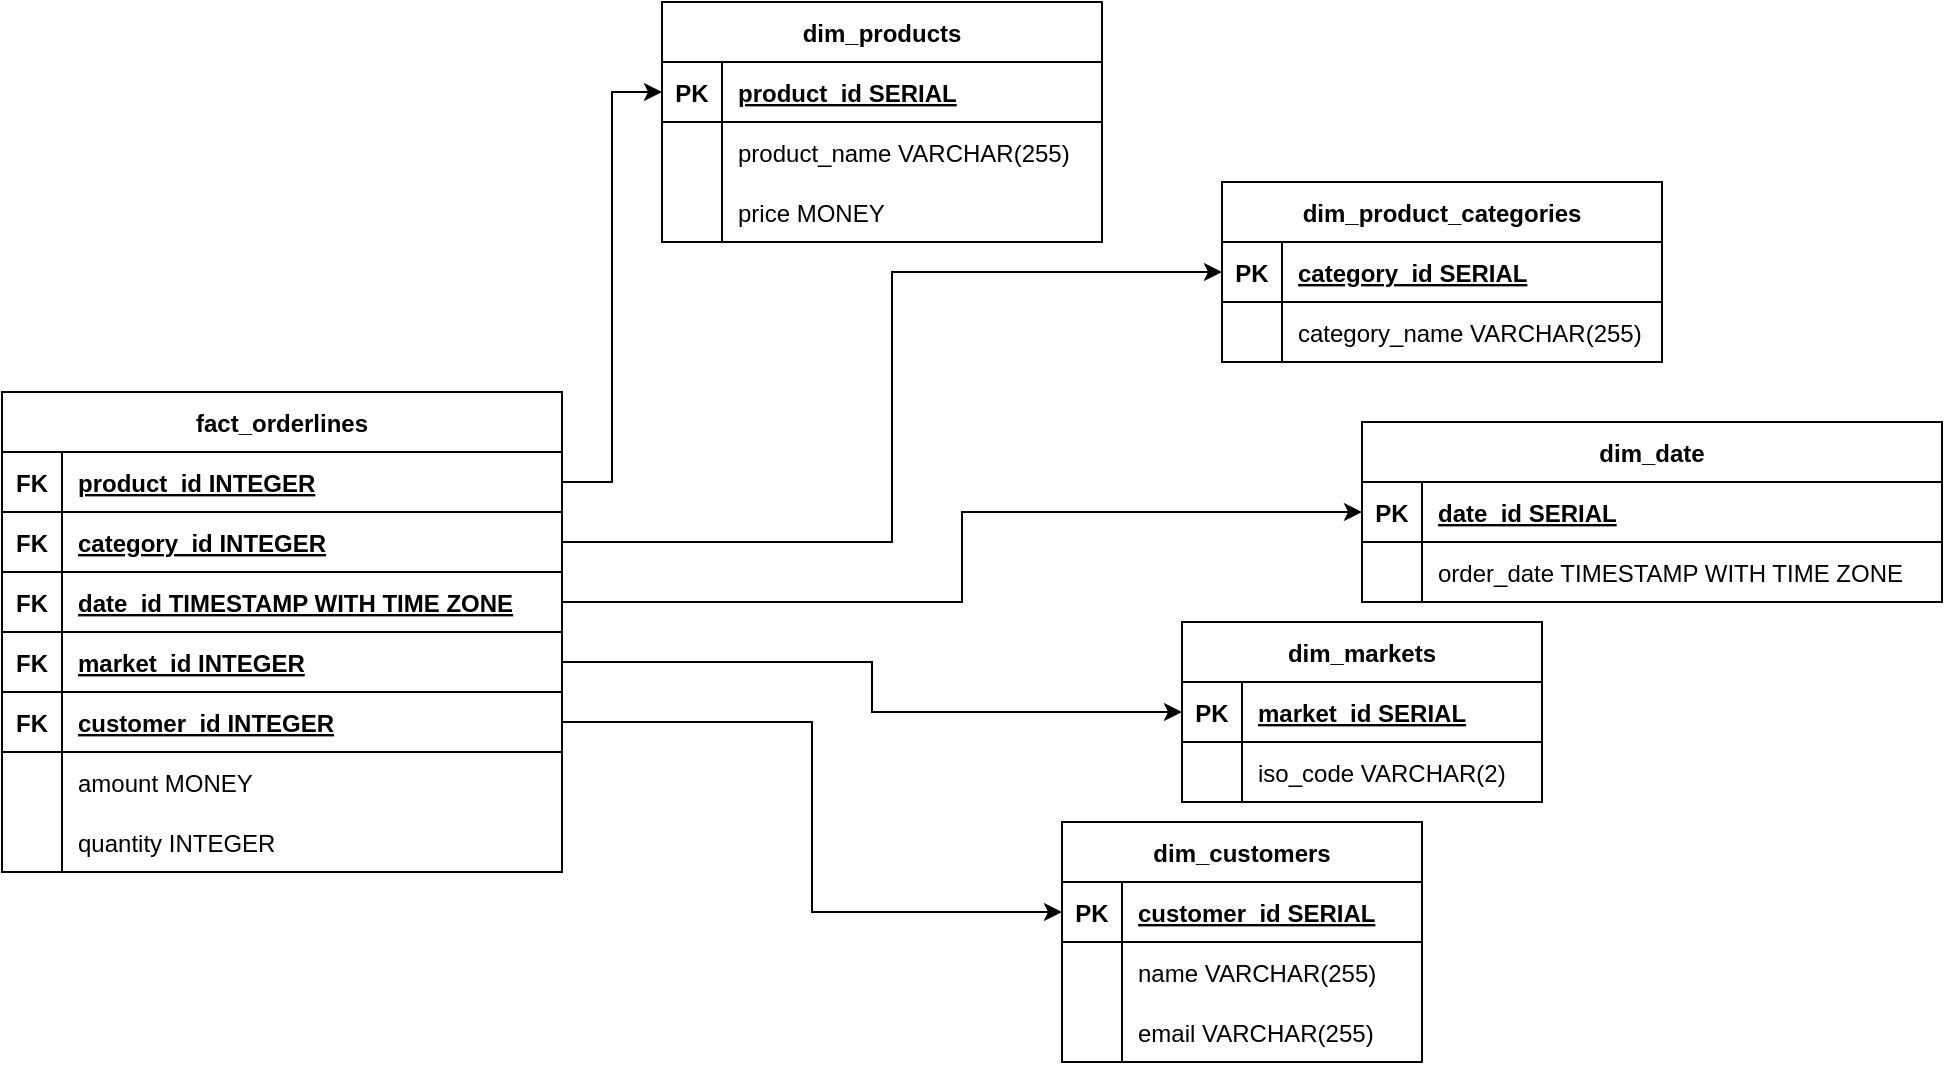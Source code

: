 <mxfile version="23.1.4" type="device">
  <diagram id="XZgbwGNa7oJnOQkx7R82" name="Page-1">
    <mxGraphModel dx="1893" dy="412" grid="1" gridSize="10" guides="1" tooltips="1" connect="1" arrows="1" fold="1" page="1" pageScale="1" pageWidth="1100" pageHeight="850" math="0" shadow="0">
      <root>
        <mxCell id="0" />
        <mxCell id="1" parent="0" />
        <mxCell id="pxrLNf_T3DCZ3p7mx5f7-1" value="fact_orderlines" style="shape=table;startSize=30;container=1;collapsible=1;childLayout=tableLayout;fixedRows=1;rowLines=0;fontStyle=1;align=center;resizeLast=1;" parent="1" vertex="1">
          <mxGeometry x="-1070" y="385" width="280" height="240" as="geometry" />
        </mxCell>
        <mxCell id="pxrLNf_T3DCZ3p7mx5f7-96" style="shape=tableRow;horizontal=0;startSize=0;swimlaneHead=0;swimlaneBody=0;fillColor=none;collapsible=0;dropTarget=0;points=[[0,0.5],[1,0.5]];portConstraint=eastwest;strokeColor=inherit;top=0;left=0;right=0;bottom=1;" parent="pxrLNf_T3DCZ3p7mx5f7-1" vertex="1">
          <mxGeometry y="30" width="280" height="30" as="geometry" />
        </mxCell>
        <mxCell id="pxrLNf_T3DCZ3p7mx5f7-97" value="FK" style="shape=partialRectangle;overflow=hidden;connectable=0;fillColor=none;strokeColor=inherit;top=0;left=0;bottom=0;right=0;fontStyle=1;" parent="pxrLNf_T3DCZ3p7mx5f7-96" vertex="1">
          <mxGeometry width="30" height="30" as="geometry">
            <mxRectangle width="30" height="30" as="alternateBounds" />
          </mxGeometry>
        </mxCell>
        <mxCell id="pxrLNf_T3DCZ3p7mx5f7-98" value="product_id INTEGER" style="shape=partialRectangle;overflow=hidden;connectable=0;fillColor=none;align=left;strokeColor=inherit;top=0;left=0;bottom=0;right=0;spacingLeft=6;fontStyle=5;" parent="pxrLNf_T3DCZ3p7mx5f7-96" vertex="1">
          <mxGeometry x="30" width="250" height="30" as="geometry">
            <mxRectangle width="250" height="30" as="alternateBounds" />
          </mxGeometry>
        </mxCell>
        <mxCell id="pxrLNf_T3DCZ3p7mx5f7-104" style="shape=tableRow;horizontal=0;startSize=0;swimlaneHead=0;swimlaneBody=0;fillColor=none;collapsible=0;dropTarget=0;points=[[0,0.5],[1,0.5]];portConstraint=eastwest;strokeColor=inherit;top=0;left=0;right=0;bottom=1;" parent="pxrLNf_T3DCZ3p7mx5f7-1" vertex="1">
          <mxGeometry y="60" width="280" height="30" as="geometry" />
        </mxCell>
        <mxCell id="pxrLNf_T3DCZ3p7mx5f7-105" value="FK" style="shape=partialRectangle;overflow=hidden;connectable=0;fillColor=none;strokeColor=inherit;top=0;left=0;bottom=0;right=0;fontStyle=1;" parent="pxrLNf_T3DCZ3p7mx5f7-104" vertex="1">
          <mxGeometry width="30" height="30" as="geometry">
            <mxRectangle width="30" height="30" as="alternateBounds" />
          </mxGeometry>
        </mxCell>
        <mxCell id="pxrLNf_T3DCZ3p7mx5f7-106" value="category_id INTEGER" style="shape=partialRectangle;overflow=hidden;connectable=0;fillColor=none;align=left;strokeColor=inherit;top=0;left=0;bottom=0;right=0;spacingLeft=6;fontStyle=5;" parent="pxrLNf_T3DCZ3p7mx5f7-104" vertex="1">
          <mxGeometry x="30" width="250" height="30" as="geometry">
            <mxRectangle width="250" height="30" as="alternateBounds" />
          </mxGeometry>
        </mxCell>
        <mxCell id="pxrLNf_T3DCZ3p7mx5f7-2" value="" style="shape=tableRow;horizontal=0;startSize=0;swimlaneHead=0;swimlaneBody=0;fillColor=none;collapsible=0;dropTarget=0;points=[[0,0.5],[1,0.5]];portConstraint=eastwest;strokeColor=inherit;top=0;left=0;right=0;bottom=1;" parent="pxrLNf_T3DCZ3p7mx5f7-1" vertex="1">
          <mxGeometry y="90" width="280" height="30" as="geometry" />
        </mxCell>
        <mxCell id="pxrLNf_T3DCZ3p7mx5f7-3" value="FK" style="shape=partialRectangle;overflow=hidden;connectable=0;fillColor=none;strokeColor=inherit;top=0;left=0;bottom=0;right=0;fontStyle=1;" parent="pxrLNf_T3DCZ3p7mx5f7-2" vertex="1">
          <mxGeometry width="30" height="30" as="geometry">
            <mxRectangle width="30" height="30" as="alternateBounds" />
          </mxGeometry>
        </mxCell>
        <mxCell id="pxrLNf_T3DCZ3p7mx5f7-4" value="date_id TIMESTAMP WITH TIME ZONE" style="shape=partialRectangle;overflow=hidden;connectable=0;fillColor=none;align=left;strokeColor=inherit;top=0;left=0;bottom=0;right=0;spacingLeft=6;fontStyle=5;" parent="pxrLNf_T3DCZ3p7mx5f7-2" vertex="1">
          <mxGeometry x="30" width="250" height="30" as="geometry">
            <mxRectangle width="250" height="30" as="alternateBounds" />
          </mxGeometry>
        </mxCell>
        <mxCell id="pxrLNf_T3DCZ3p7mx5f7-5" value="" style="shape=tableRow;horizontal=0;startSize=0;swimlaneHead=0;swimlaneBody=0;fillColor=none;collapsible=0;dropTarget=0;points=[[0,0.5],[1,0.5]];portConstraint=eastwest;strokeColor=inherit;top=0;left=0;right=0;bottom=1;" parent="pxrLNf_T3DCZ3p7mx5f7-1" vertex="1">
          <mxGeometry y="120" width="280" height="30" as="geometry" />
        </mxCell>
        <mxCell id="pxrLNf_T3DCZ3p7mx5f7-6" value="FK" style="shape=partialRectangle;overflow=hidden;connectable=0;fillColor=none;strokeColor=inherit;top=0;left=0;bottom=0;right=0;fontStyle=1;" parent="pxrLNf_T3DCZ3p7mx5f7-5" vertex="1">
          <mxGeometry width="30" height="30" as="geometry">
            <mxRectangle width="30" height="30" as="alternateBounds" />
          </mxGeometry>
        </mxCell>
        <mxCell id="pxrLNf_T3DCZ3p7mx5f7-7" value="market_id INTEGER" style="shape=partialRectangle;overflow=hidden;connectable=0;fillColor=none;align=left;strokeColor=inherit;top=0;left=0;bottom=0;right=0;spacingLeft=6;fontStyle=5;" parent="pxrLNf_T3DCZ3p7mx5f7-5" vertex="1">
          <mxGeometry x="30" width="250" height="30" as="geometry">
            <mxRectangle width="250" height="30" as="alternateBounds" />
          </mxGeometry>
        </mxCell>
        <mxCell id="pxrLNf_T3DCZ3p7mx5f7-8" value="" style="shape=tableRow;horizontal=0;startSize=0;swimlaneHead=0;swimlaneBody=0;fillColor=none;collapsible=0;dropTarget=0;points=[[0,0.5],[1,0.5]];portConstraint=eastwest;strokeColor=inherit;top=0;left=0;right=0;bottom=1;" parent="pxrLNf_T3DCZ3p7mx5f7-1" vertex="1">
          <mxGeometry y="150" width="280" height="30" as="geometry" />
        </mxCell>
        <mxCell id="pxrLNf_T3DCZ3p7mx5f7-9" value="FK" style="shape=partialRectangle;overflow=hidden;connectable=0;fillColor=none;strokeColor=inherit;top=0;left=0;bottom=0;right=0;fontStyle=1;" parent="pxrLNf_T3DCZ3p7mx5f7-8" vertex="1">
          <mxGeometry width="30" height="30" as="geometry">
            <mxRectangle width="30" height="30" as="alternateBounds" />
          </mxGeometry>
        </mxCell>
        <mxCell id="pxrLNf_T3DCZ3p7mx5f7-10" value="customer_id INTEGER" style="shape=partialRectangle;overflow=hidden;connectable=0;fillColor=none;align=left;strokeColor=inherit;top=0;left=0;bottom=0;right=0;spacingLeft=6;fontStyle=5;" parent="pxrLNf_T3DCZ3p7mx5f7-8" vertex="1">
          <mxGeometry x="30" width="250" height="30" as="geometry">
            <mxRectangle width="250" height="30" as="alternateBounds" />
          </mxGeometry>
        </mxCell>
        <mxCell id="pxrLNf_T3DCZ3p7mx5f7-14" value="" style="shape=tableRow;horizontal=0;startSize=0;swimlaneHead=0;swimlaneBody=0;fillColor=none;collapsible=0;dropTarget=0;points=[[0,0.5],[1,0.5]];portConstraint=eastwest;strokeColor=inherit;top=0;left=0;right=0;bottom=0;" parent="pxrLNf_T3DCZ3p7mx5f7-1" vertex="1">
          <mxGeometry y="180" width="280" height="30" as="geometry" />
        </mxCell>
        <mxCell id="pxrLNf_T3DCZ3p7mx5f7-15" value="" style="shape=partialRectangle;overflow=hidden;connectable=0;fillColor=none;strokeColor=inherit;top=0;left=0;bottom=0;right=0;" parent="pxrLNf_T3DCZ3p7mx5f7-14" vertex="1">
          <mxGeometry width="30" height="30" as="geometry">
            <mxRectangle width="30" height="30" as="alternateBounds" />
          </mxGeometry>
        </mxCell>
        <mxCell id="pxrLNf_T3DCZ3p7mx5f7-16" value="amount MONEY" style="shape=partialRectangle;overflow=hidden;connectable=0;fillColor=none;align=left;strokeColor=inherit;top=0;left=0;bottom=0;right=0;spacingLeft=6;" parent="pxrLNf_T3DCZ3p7mx5f7-14" vertex="1">
          <mxGeometry x="30" width="250" height="30" as="geometry">
            <mxRectangle width="250" height="30" as="alternateBounds" />
          </mxGeometry>
        </mxCell>
        <mxCell id="pxrLNf_T3DCZ3p7mx5f7-99" style="shape=tableRow;horizontal=0;startSize=0;swimlaneHead=0;swimlaneBody=0;fillColor=none;collapsible=0;dropTarget=0;points=[[0,0.5],[1,0.5]];portConstraint=eastwest;strokeColor=inherit;top=0;left=0;right=0;bottom=0;" parent="pxrLNf_T3DCZ3p7mx5f7-1" vertex="1">
          <mxGeometry y="210" width="280" height="30" as="geometry" />
        </mxCell>
        <mxCell id="pxrLNf_T3DCZ3p7mx5f7-100" style="shape=partialRectangle;overflow=hidden;connectable=0;fillColor=none;strokeColor=inherit;top=0;left=0;bottom=0;right=0;" parent="pxrLNf_T3DCZ3p7mx5f7-99" vertex="1">
          <mxGeometry width="30" height="30" as="geometry">
            <mxRectangle width="30" height="30" as="alternateBounds" />
          </mxGeometry>
        </mxCell>
        <mxCell id="pxrLNf_T3DCZ3p7mx5f7-101" value="quantity INTEGER" style="shape=partialRectangle;overflow=hidden;connectable=0;fillColor=none;align=left;strokeColor=inherit;top=0;left=0;bottom=0;right=0;spacingLeft=6;" parent="pxrLNf_T3DCZ3p7mx5f7-99" vertex="1">
          <mxGeometry x="30" width="250" height="30" as="geometry">
            <mxRectangle width="250" height="30" as="alternateBounds" />
          </mxGeometry>
        </mxCell>
        <mxCell id="pxrLNf_T3DCZ3p7mx5f7-17" value="dim_date" style="shape=table;startSize=30;container=1;collapsible=1;childLayout=tableLayout;fixedRows=1;rowLines=0;fontStyle=1;align=center;resizeLast=1;" parent="1" vertex="1">
          <mxGeometry x="-390" y="400" width="290" height="90" as="geometry" />
        </mxCell>
        <mxCell id="pxrLNf_T3DCZ3p7mx5f7-18" value="" style="shape=tableRow;horizontal=0;startSize=0;swimlaneHead=0;swimlaneBody=0;fillColor=none;collapsible=0;dropTarget=0;points=[[0,0.5],[1,0.5]];portConstraint=eastwest;strokeColor=inherit;top=0;left=0;right=0;bottom=1;" parent="pxrLNf_T3DCZ3p7mx5f7-17" vertex="1">
          <mxGeometry y="30" width="290" height="30" as="geometry" />
        </mxCell>
        <mxCell id="pxrLNf_T3DCZ3p7mx5f7-19" value="PK" style="shape=partialRectangle;overflow=hidden;connectable=0;fillColor=none;strokeColor=inherit;top=0;left=0;bottom=0;right=0;fontStyle=1;" parent="pxrLNf_T3DCZ3p7mx5f7-18" vertex="1">
          <mxGeometry width="30" height="30" as="geometry">
            <mxRectangle width="30" height="30" as="alternateBounds" />
          </mxGeometry>
        </mxCell>
        <mxCell id="pxrLNf_T3DCZ3p7mx5f7-20" value="date_id SERIAL " style="shape=partialRectangle;overflow=hidden;connectable=0;fillColor=none;align=left;strokeColor=inherit;top=0;left=0;bottom=0;right=0;spacingLeft=6;fontStyle=5;" parent="pxrLNf_T3DCZ3p7mx5f7-18" vertex="1">
          <mxGeometry x="30" width="260" height="30" as="geometry">
            <mxRectangle width="260" height="30" as="alternateBounds" />
          </mxGeometry>
        </mxCell>
        <mxCell id="pxrLNf_T3DCZ3p7mx5f7-21" value="" style="shape=tableRow;horizontal=0;startSize=0;swimlaneHead=0;swimlaneBody=0;fillColor=none;collapsible=0;dropTarget=0;points=[[0,0.5],[1,0.5]];portConstraint=eastwest;strokeColor=inherit;top=0;left=0;right=0;bottom=0;" parent="pxrLNf_T3DCZ3p7mx5f7-17" vertex="1">
          <mxGeometry y="60" width="290" height="30" as="geometry" />
        </mxCell>
        <mxCell id="pxrLNf_T3DCZ3p7mx5f7-22" value="" style="shape=partialRectangle;overflow=hidden;connectable=0;fillColor=none;strokeColor=inherit;top=0;left=0;bottom=0;right=0;" parent="pxrLNf_T3DCZ3p7mx5f7-21" vertex="1">
          <mxGeometry width="30" height="30" as="geometry">
            <mxRectangle width="30" height="30" as="alternateBounds" />
          </mxGeometry>
        </mxCell>
        <mxCell id="pxrLNf_T3DCZ3p7mx5f7-23" value="order_date TIMESTAMP WITH TIME ZONE" style="shape=partialRectangle;overflow=hidden;connectable=0;fillColor=none;align=left;strokeColor=inherit;top=0;left=0;bottom=0;right=0;spacingLeft=6;" parent="pxrLNf_T3DCZ3p7mx5f7-21" vertex="1">
          <mxGeometry x="30" width="260" height="30" as="geometry">
            <mxRectangle width="260" height="30" as="alternateBounds" />
          </mxGeometry>
        </mxCell>
        <mxCell id="pxrLNf_T3DCZ3p7mx5f7-24" value="dim_products" style="shape=table;startSize=30;container=1;collapsible=1;childLayout=tableLayout;fixedRows=1;rowLines=0;fontStyle=1;align=center;resizeLast=1;" parent="1" vertex="1">
          <mxGeometry x="-740" y="190" width="220" height="120" as="geometry" />
        </mxCell>
        <mxCell id="pxrLNf_T3DCZ3p7mx5f7-80" style="shape=tableRow;horizontal=0;startSize=0;swimlaneHead=0;swimlaneBody=0;fillColor=none;collapsible=0;dropTarget=0;points=[[0,0.5],[1,0.5]];portConstraint=eastwest;strokeColor=inherit;top=0;left=0;right=0;bottom=1;" parent="pxrLNf_T3DCZ3p7mx5f7-24" vertex="1">
          <mxGeometry y="30" width="220" height="30" as="geometry" />
        </mxCell>
        <mxCell id="pxrLNf_T3DCZ3p7mx5f7-81" value="PK" style="shape=partialRectangle;overflow=hidden;connectable=0;fillColor=none;strokeColor=inherit;top=0;left=0;bottom=0;right=0;fontStyle=1;" parent="pxrLNf_T3DCZ3p7mx5f7-80" vertex="1">
          <mxGeometry width="30" height="30" as="geometry">
            <mxRectangle width="30" height="30" as="alternateBounds" />
          </mxGeometry>
        </mxCell>
        <mxCell id="pxrLNf_T3DCZ3p7mx5f7-82" value="product_id SERIAL" style="shape=partialRectangle;overflow=hidden;connectable=0;fillColor=none;align=left;strokeColor=inherit;top=0;left=0;bottom=0;right=0;spacingLeft=6;fontStyle=5;" parent="pxrLNf_T3DCZ3p7mx5f7-80" vertex="1">
          <mxGeometry x="30" width="190" height="30" as="geometry">
            <mxRectangle width="190" height="30" as="alternateBounds" />
          </mxGeometry>
        </mxCell>
        <mxCell id="pxrLNf_T3DCZ3p7mx5f7-31" value="" style="shape=tableRow;horizontal=0;startSize=0;swimlaneHead=0;swimlaneBody=0;fillColor=none;collapsible=0;dropTarget=0;points=[[0,0.5],[1,0.5]];portConstraint=eastwest;strokeColor=inherit;top=0;left=0;right=0;bottom=0;" parent="pxrLNf_T3DCZ3p7mx5f7-24" vertex="1">
          <mxGeometry y="60" width="220" height="30" as="geometry" />
        </mxCell>
        <mxCell id="pxrLNf_T3DCZ3p7mx5f7-32" value="" style="shape=partialRectangle;overflow=hidden;connectable=0;fillColor=none;strokeColor=inherit;top=0;left=0;bottom=0;right=0;" parent="pxrLNf_T3DCZ3p7mx5f7-31" vertex="1">
          <mxGeometry width="30" height="30" as="geometry">
            <mxRectangle width="30" height="30" as="alternateBounds" />
          </mxGeometry>
        </mxCell>
        <mxCell id="pxrLNf_T3DCZ3p7mx5f7-33" value="product_name VARCHAR(255)" style="shape=partialRectangle;overflow=hidden;connectable=0;fillColor=none;align=left;strokeColor=inherit;top=0;left=0;bottom=0;right=0;spacingLeft=6;" parent="pxrLNf_T3DCZ3p7mx5f7-31" vertex="1">
          <mxGeometry x="30" width="190" height="30" as="geometry">
            <mxRectangle width="190" height="30" as="alternateBounds" />
          </mxGeometry>
        </mxCell>
        <mxCell id="pxrLNf_T3DCZ3p7mx5f7-34" value="" style="shape=tableRow;horizontal=0;startSize=0;swimlaneHead=0;swimlaneBody=0;fillColor=none;collapsible=0;dropTarget=0;points=[[0,0.5],[1,0.5]];portConstraint=eastwest;strokeColor=inherit;top=0;left=0;right=0;bottom=0;" parent="pxrLNf_T3DCZ3p7mx5f7-24" vertex="1">
          <mxGeometry y="90" width="220" height="30" as="geometry" />
        </mxCell>
        <mxCell id="pxrLNf_T3DCZ3p7mx5f7-35" value="" style="shape=partialRectangle;overflow=hidden;connectable=0;fillColor=none;strokeColor=inherit;top=0;left=0;bottom=0;right=0;" parent="pxrLNf_T3DCZ3p7mx5f7-34" vertex="1">
          <mxGeometry width="30" height="30" as="geometry">
            <mxRectangle width="30" height="30" as="alternateBounds" />
          </mxGeometry>
        </mxCell>
        <mxCell id="pxrLNf_T3DCZ3p7mx5f7-36" value="price MONEY" style="shape=partialRectangle;overflow=hidden;connectable=0;fillColor=none;align=left;strokeColor=inherit;top=0;left=0;bottom=0;right=0;spacingLeft=6;" parent="pxrLNf_T3DCZ3p7mx5f7-34" vertex="1">
          <mxGeometry x="30" width="190" height="30" as="geometry">
            <mxRectangle width="190" height="30" as="alternateBounds" />
          </mxGeometry>
        </mxCell>
        <mxCell id="pxrLNf_T3DCZ3p7mx5f7-50" value="dim_product_categories" style="shape=table;startSize=30;container=1;collapsible=1;childLayout=tableLayout;fixedRows=1;rowLines=0;fontStyle=1;align=center;resizeLast=1;" parent="1" vertex="1">
          <mxGeometry x="-460" y="280" width="220" height="90" as="geometry" />
        </mxCell>
        <mxCell id="pxrLNf_T3DCZ3p7mx5f7-51" value="" style="shape=tableRow;horizontal=0;startSize=0;swimlaneHead=0;swimlaneBody=0;fillColor=none;collapsible=0;dropTarget=0;points=[[0,0.5],[1,0.5]];portConstraint=eastwest;strokeColor=inherit;top=0;left=0;right=0;bottom=1;" parent="pxrLNf_T3DCZ3p7mx5f7-50" vertex="1">
          <mxGeometry y="30" width="220" height="30" as="geometry" />
        </mxCell>
        <mxCell id="pxrLNf_T3DCZ3p7mx5f7-52" value="PK" style="shape=partialRectangle;overflow=hidden;connectable=0;fillColor=none;strokeColor=inherit;top=0;left=0;bottom=0;right=0;fontStyle=1;" parent="pxrLNf_T3DCZ3p7mx5f7-51" vertex="1">
          <mxGeometry width="30" height="30" as="geometry">
            <mxRectangle width="30" height="30" as="alternateBounds" />
          </mxGeometry>
        </mxCell>
        <mxCell id="pxrLNf_T3DCZ3p7mx5f7-53" value="category_id SERIAL " style="shape=partialRectangle;overflow=hidden;connectable=0;fillColor=none;align=left;strokeColor=inherit;top=0;left=0;bottom=0;right=0;spacingLeft=6;fontStyle=5;" parent="pxrLNf_T3DCZ3p7mx5f7-51" vertex="1">
          <mxGeometry x="30" width="190" height="30" as="geometry">
            <mxRectangle width="190" height="30" as="alternateBounds" />
          </mxGeometry>
        </mxCell>
        <mxCell id="pxrLNf_T3DCZ3p7mx5f7-54" value="" style="shape=tableRow;horizontal=0;startSize=0;swimlaneHead=0;swimlaneBody=0;fillColor=none;collapsible=0;dropTarget=0;points=[[0,0.5],[1,0.5]];portConstraint=eastwest;strokeColor=inherit;top=0;left=0;right=0;bottom=0;" parent="pxrLNf_T3DCZ3p7mx5f7-50" vertex="1">
          <mxGeometry y="60" width="220" height="30" as="geometry" />
        </mxCell>
        <mxCell id="pxrLNf_T3DCZ3p7mx5f7-55" value="" style="shape=partialRectangle;overflow=hidden;connectable=0;fillColor=none;strokeColor=inherit;top=0;left=0;bottom=0;right=0;" parent="pxrLNf_T3DCZ3p7mx5f7-54" vertex="1">
          <mxGeometry width="30" height="30" as="geometry">
            <mxRectangle width="30" height="30" as="alternateBounds" />
          </mxGeometry>
        </mxCell>
        <mxCell id="pxrLNf_T3DCZ3p7mx5f7-56" value="category_name VARCHAR(255)" style="shape=partialRectangle;overflow=hidden;connectable=0;fillColor=none;align=left;strokeColor=inherit;top=0;left=0;bottom=0;right=0;spacingLeft=6;" parent="pxrLNf_T3DCZ3p7mx5f7-54" vertex="1">
          <mxGeometry x="30" width="190" height="30" as="geometry">
            <mxRectangle width="190" height="30" as="alternateBounds" />
          </mxGeometry>
        </mxCell>
        <mxCell id="pxrLNf_T3DCZ3p7mx5f7-57" value="dim_customers" style="shape=table;startSize=30;container=1;collapsible=1;childLayout=tableLayout;fixedRows=1;rowLines=0;fontStyle=1;align=center;resizeLast=1;" parent="1" vertex="1">
          <mxGeometry x="-540" y="600" width="180" height="120" as="geometry" />
        </mxCell>
        <mxCell id="pxrLNf_T3DCZ3p7mx5f7-58" value="" style="shape=tableRow;horizontal=0;startSize=0;swimlaneHead=0;swimlaneBody=0;fillColor=none;collapsible=0;dropTarget=0;points=[[0,0.5],[1,0.5]];portConstraint=eastwest;strokeColor=inherit;top=0;left=0;right=0;bottom=1;" parent="pxrLNf_T3DCZ3p7mx5f7-57" vertex="1">
          <mxGeometry y="30" width="180" height="30" as="geometry" />
        </mxCell>
        <mxCell id="pxrLNf_T3DCZ3p7mx5f7-59" value="PK" style="shape=partialRectangle;overflow=hidden;connectable=0;fillColor=none;strokeColor=inherit;top=0;left=0;bottom=0;right=0;fontStyle=1;" parent="pxrLNf_T3DCZ3p7mx5f7-58" vertex="1">
          <mxGeometry width="30" height="30" as="geometry">
            <mxRectangle width="30" height="30" as="alternateBounds" />
          </mxGeometry>
        </mxCell>
        <mxCell id="pxrLNf_T3DCZ3p7mx5f7-60" value="customer_id SERIAL " style="shape=partialRectangle;overflow=hidden;connectable=0;fillColor=none;align=left;strokeColor=inherit;top=0;left=0;bottom=0;right=0;spacingLeft=6;fontStyle=5;" parent="pxrLNf_T3DCZ3p7mx5f7-58" vertex="1">
          <mxGeometry x="30" width="150" height="30" as="geometry">
            <mxRectangle width="150" height="30" as="alternateBounds" />
          </mxGeometry>
        </mxCell>
        <mxCell id="pxrLNf_T3DCZ3p7mx5f7-61" value="" style="shape=tableRow;horizontal=0;startSize=0;swimlaneHead=0;swimlaneBody=0;fillColor=none;collapsible=0;dropTarget=0;points=[[0,0.5],[1,0.5]];portConstraint=eastwest;strokeColor=inherit;top=0;left=0;right=0;bottom=0;" parent="pxrLNf_T3DCZ3p7mx5f7-57" vertex="1">
          <mxGeometry y="60" width="180" height="30" as="geometry" />
        </mxCell>
        <mxCell id="pxrLNf_T3DCZ3p7mx5f7-62" value="" style="shape=partialRectangle;overflow=hidden;connectable=0;fillColor=none;strokeColor=inherit;top=0;left=0;bottom=0;right=0;" parent="pxrLNf_T3DCZ3p7mx5f7-61" vertex="1">
          <mxGeometry width="30" height="30" as="geometry">
            <mxRectangle width="30" height="30" as="alternateBounds" />
          </mxGeometry>
        </mxCell>
        <mxCell id="pxrLNf_T3DCZ3p7mx5f7-63" value="name VARCHAR(255)" style="shape=partialRectangle;overflow=hidden;connectable=0;fillColor=none;align=left;strokeColor=inherit;top=0;left=0;bottom=0;right=0;spacingLeft=6;" parent="pxrLNf_T3DCZ3p7mx5f7-61" vertex="1">
          <mxGeometry x="30" width="150" height="30" as="geometry">
            <mxRectangle width="150" height="30" as="alternateBounds" />
          </mxGeometry>
        </mxCell>
        <mxCell id="pxrLNf_T3DCZ3p7mx5f7-64" value="" style="shape=tableRow;horizontal=0;startSize=0;swimlaneHead=0;swimlaneBody=0;fillColor=none;collapsible=0;dropTarget=0;points=[[0,0.5],[1,0.5]];portConstraint=eastwest;strokeColor=inherit;top=0;left=0;right=0;bottom=0;" parent="pxrLNf_T3DCZ3p7mx5f7-57" vertex="1">
          <mxGeometry y="90" width="180" height="30" as="geometry" />
        </mxCell>
        <mxCell id="pxrLNf_T3DCZ3p7mx5f7-65" value="" style="shape=partialRectangle;overflow=hidden;connectable=0;fillColor=none;strokeColor=inherit;top=0;left=0;bottom=0;right=0;" parent="pxrLNf_T3DCZ3p7mx5f7-64" vertex="1">
          <mxGeometry width="30" height="30" as="geometry">
            <mxRectangle width="30" height="30" as="alternateBounds" />
          </mxGeometry>
        </mxCell>
        <mxCell id="pxrLNf_T3DCZ3p7mx5f7-66" value="email VARCHAR(255)" style="shape=partialRectangle;overflow=hidden;connectable=0;fillColor=none;align=left;strokeColor=inherit;top=0;left=0;bottom=0;right=0;spacingLeft=6;" parent="pxrLNf_T3DCZ3p7mx5f7-64" vertex="1">
          <mxGeometry x="30" width="150" height="30" as="geometry">
            <mxRectangle width="150" height="30" as="alternateBounds" />
          </mxGeometry>
        </mxCell>
        <mxCell id="pxrLNf_T3DCZ3p7mx5f7-67" value="dim_markets" style="shape=table;startSize=30;container=1;collapsible=1;childLayout=tableLayout;fixedRows=1;rowLines=0;fontStyle=1;align=center;resizeLast=1;" parent="1" vertex="1">
          <mxGeometry x="-480" y="500" width="180" height="90" as="geometry" />
        </mxCell>
        <mxCell id="pxrLNf_T3DCZ3p7mx5f7-68" value="" style="shape=tableRow;horizontal=0;startSize=0;swimlaneHead=0;swimlaneBody=0;fillColor=none;collapsible=0;dropTarget=0;points=[[0,0.5],[1,0.5]];portConstraint=eastwest;strokeColor=inherit;top=0;left=0;right=0;bottom=1;" parent="pxrLNf_T3DCZ3p7mx5f7-67" vertex="1">
          <mxGeometry y="30" width="180" height="30" as="geometry" />
        </mxCell>
        <mxCell id="pxrLNf_T3DCZ3p7mx5f7-69" value="PK" style="shape=partialRectangle;overflow=hidden;connectable=0;fillColor=none;strokeColor=inherit;top=0;left=0;bottom=0;right=0;fontStyle=1;" parent="pxrLNf_T3DCZ3p7mx5f7-68" vertex="1">
          <mxGeometry width="30" height="30" as="geometry">
            <mxRectangle width="30" height="30" as="alternateBounds" />
          </mxGeometry>
        </mxCell>
        <mxCell id="pxrLNf_T3DCZ3p7mx5f7-70" value="market_id SERIAL " style="shape=partialRectangle;overflow=hidden;connectable=0;fillColor=none;align=left;strokeColor=inherit;top=0;left=0;bottom=0;right=0;spacingLeft=6;fontStyle=5;" parent="pxrLNf_T3DCZ3p7mx5f7-68" vertex="1">
          <mxGeometry x="30" width="150" height="30" as="geometry">
            <mxRectangle width="150" height="30" as="alternateBounds" />
          </mxGeometry>
        </mxCell>
        <mxCell id="pxrLNf_T3DCZ3p7mx5f7-71" value="" style="shape=tableRow;horizontal=0;startSize=0;swimlaneHead=0;swimlaneBody=0;fillColor=none;collapsible=0;dropTarget=0;points=[[0,0.5],[1,0.5]];portConstraint=eastwest;strokeColor=inherit;top=0;left=0;right=0;bottom=0;" parent="pxrLNf_T3DCZ3p7mx5f7-67" vertex="1">
          <mxGeometry y="60" width="180" height="30" as="geometry" />
        </mxCell>
        <mxCell id="pxrLNf_T3DCZ3p7mx5f7-72" value="" style="shape=partialRectangle;overflow=hidden;connectable=0;fillColor=none;strokeColor=inherit;top=0;left=0;bottom=0;right=0;" parent="pxrLNf_T3DCZ3p7mx5f7-71" vertex="1">
          <mxGeometry width="30" height="30" as="geometry">
            <mxRectangle width="30" height="30" as="alternateBounds" />
          </mxGeometry>
        </mxCell>
        <mxCell id="pxrLNf_T3DCZ3p7mx5f7-73" value="iso_code VARCHAR(2)" style="shape=partialRectangle;overflow=hidden;connectable=0;fillColor=none;align=left;strokeColor=inherit;top=0;left=0;bottom=0;right=0;spacingLeft=6;" parent="pxrLNf_T3DCZ3p7mx5f7-71" vertex="1">
          <mxGeometry x="30" width="150" height="30" as="geometry">
            <mxRectangle width="150" height="30" as="alternateBounds" />
          </mxGeometry>
        </mxCell>
        <mxCell id="pxrLNf_T3DCZ3p7mx5f7-87" style="edgeStyle=orthogonalEdgeStyle;rounded=0;orthogonalLoop=1;jettySize=auto;html=1;" parent="1" source="pxrLNf_T3DCZ3p7mx5f7-5" target="pxrLNf_T3DCZ3p7mx5f7-68" edge="1">
          <mxGeometry relative="1" as="geometry" />
        </mxCell>
        <mxCell id="pxrLNf_T3DCZ3p7mx5f7-88" style="edgeStyle=orthogonalEdgeStyle;rounded=0;orthogonalLoop=1;jettySize=auto;html=1;" parent="1" source="pxrLNf_T3DCZ3p7mx5f7-8" target="pxrLNf_T3DCZ3p7mx5f7-58" edge="1">
          <mxGeometry relative="1" as="geometry" />
        </mxCell>
        <mxCell id="pxrLNf_T3DCZ3p7mx5f7-102" style="edgeStyle=orthogonalEdgeStyle;rounded=0;orthogonalLoop=1;jettySize=auto;html=1;" parent="1" source="pxrLNf_T3DCZ3p7mx5f7-96" target="pxrLNf_T3DCZ3p7mx5f7-80" edge="1">
          <mxGeometry relative="1" as="geometry" />
        </mxCell>
        <mxCell id="pxrLNf_T3DCZ3p7mx5f7-103" style="edgeStyle=orthogonalEdgeStyle;rounded=0;orthogonalLoop=1;jettySize=auto;html=1;entryX=0;entryY=0.5;entryDx=0;entryDy=0;" parent="1" source="pxrLNf_T3DCZ3p7mx5f7-2" target="pxrLNf_T3DCZ3p7mx5f7-18" edge="1">
          <mxGeometry relative="1" as="geometry" />
        </mxCell>
        <mxCell id="pxrLNf_T3DCZ3p7mx5f7-107" style="edgeStyle=orthogonalEdgeStyle;rounded=0;orthogonalLoop=1;jettySize=auto;html=1;" parent="1" source="pxrLNf_T3DCZ3p7mx5f7-104" target="pxrLNf_T3DCZ3p7mx5f7-51" edge="1">
          <mxGeometry relative="1" as="geometry" />
        </mxCell>
      </root>
    </mxGraphModel>
  </diagram>
</mxfile>
